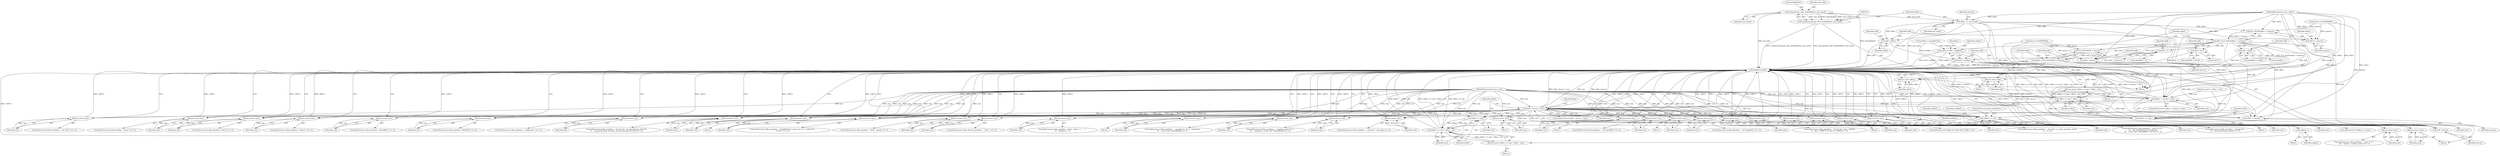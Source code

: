 digraph "0_file_ce90e05774dd77d86cfc8dfa6da57b32816841c4_2@array" {
"1000151" [label="(Call,memcpy(xnh_addr, &nbuf[offset], xnh_sizeof))"];
"1000149" [label="(Call,(void)memcpy(xnh_addr, &nbuf[offset], xnh_sizeof))"];
"1000158" [label="(Call,offset += xnh_sizeof)"];
"1000178" [label="(Call,offset >= size)"];
"1000177" [label="(Call,(offset >= size) ? offset : size)"];
"1000176" [label="(Return,return (offset >= size) ? offset : size;)"];
"1000213" [label="(Call,noff = offset)"];
"1000218" [label="(Call,ELF_ALIGN(offset + namesz))"];
"1000216" [label="(Call,doff = ELF_ALIGN(offset + namesz))"];
"1000229" [label="(Return,return doff;)"];
"1000233" [label="(Call,ELF_ALIGN(doff + descsz))"];
"1000231" [label="(Call,offset = ELF_ALIGN(doff + descsz))"];
"1000246" [label="(Call,offset >= size)"];
"1000245" [label="(Call,(offset >= size) ? offset : size)"];
"1000244" [label="(Return,return (offset >= size) ? offset : size;)"];
"1001242" [label="(Return,return offset;)"];
"1000234" [label="(Call,doff + descsz)"];
"1000238" [label="(Call,doff + descsz > size)"];
"1000340" [label="(Return,return size;)"];
"1000357" [label="(Return,return size;)"];
"1000368" [label="(Return,return size;)"];
"1000379" [label="(Return,return size;)"];
"1000390" [label="(Return,return size;)"];
"1000401" [label="(Return,return size;)"];
"1000412" [label="(Return,return size;)"];
"1000436" [label="(Return,return size;)"];
"1000442" [label="(Return,return size;)"];
"1000487" [label="(Return,return size;)"];
"1000517" [label="(Return,return size;)"];
"1000579" [label="(Return,return size;)"];
"1000616" [label="(Return,return size;)"];
"1000654" [label="(Return,return size;)"];
"1000674" [label="(Return,return size;)"];
"1000694" [label="(Return,return size;)"];
"1000706" [label="(Return,return size;)"];
"1000709" [label="(Return,return size;)"];
"1000747" [label="(Return,return size;)"];
"1000780" [label="(Return,return size;)"];
"1000786" [label="(Return,return size;)"];
"1000820" [label="(Return,return size;)"];
"1000856" [label="(Return,return size;)"];
"1000862" [label="(Return,return size;)"];
"1000946" [label="(Return,return size;)"];
"1000971" [label="(Return,return size;)"];
"1001006" [label="(Return,return size;)"];
"1001031" [label="(Return,return size;)"];
"1001037" [label="(Return,return size;)"];
"1001095" [label="(Call,noffset >= size)"];
"1001089" [label="(Call,noffset++)"];
"1001232" [label="(Return,return size;)"];
"1001238" [label="(Return,return size;)"];
"1000239" [label="(Call,doff + descsz)"];
"1000295" [label="(Call,doff + 1)"];
"1001001" [label="(Call,doff + 0x7c)"];
"1001016" [label="(Call,doff + 0x08)"];
"1001072" [label="(Call,noffset = doff + reloffset)"];
"1001074" [label="(Call,doff + reloffset)"];
"1000219" [label="(Call,offset + namesz)"];
"1000223" [label="(Call,offset + namesz > size)"];
"1000224" [label="(Call,offset + namesz)"];
"1000405" [label="(ControlStructure,if (file_printf(ms, \"<unknown>\") == -1))"];
"1000238" [label="(Call,doff + descsz > size)"];
"1000401" [label="(Return,return size;)"];
"1001003" [label="(Literal,0x7c)"];
"1000972" [label="(Identifier,size)"];
"1000694" [label="(Return,return size;)"];
"1000709" [label="(Return,return size;)"];
"1000357" [label="(Return,return size;)"];
"1000862" [label="(Return,return size;)"];
"1000678" [label="(ControlStructure,if (file_printf(ms, \", compiler model: %.*s\",\n\t\t\t    (int)descsz, (const char *)&nbuf[doff]) == -1))"];
"1000244" [label="(Return,return (offset >= size) ? offset : size;)"];
"1000139" [label="(Call,xnh_sizeof + offset > size)"];
"1000633" [label="(Block,)"];
"1000177" [label="(Call,(offset >= size) ? offset : size)"];
"1000149" [label="(Call,(void)memcpy(xnh_addr, &nbuf[offset], xnh_sizeof))"];
"1000642" [label="(Block,)"];
"1001097" [label="(Identifier,size)"];
"1000772" [label="(Block,)"];
"1000230" [label="(Identifier,doff)"];
"1001239" [label="(Identifier,size)"];
"1000580" [label="(Identifier,size)"];
"1000698" [label="(ControlStructure,if (file_printf(ms, \", note=%u\", xnh_type) == -1))"];
"1000228" [label="(Block,)"];
"1000857" [label="(Identifier,size)"];
"1000231" [label="(Call,offset = ELF_ALIGN(doff + descsz))"];
"1000235" [label="(Identifier,doff)"];
"1000947" [label="(Identifier,size)"];
"1000220" [label="(Identifier,offset)"];
"1000507" [label="(ControlStructure,if (file_printf(ms, \"%02x\", desc[i]) == -1))"];
"1001089" [label="(Call,noffset++)"];
"1000856" [label="(Return,return size;)"];
"1000616" [label="(Return,return size;)"];
"1001075" [label="(Identifier,doff)"];
"1000175" [label="(Block,)"];
"1001014" [label="(Call,nbuf[doff + 0x08])"];
"1000184" [label="(Call,namesz & 0x80000000)"];
"1000213" [label="(Call,noff = offset)"];
"1000246" [label="(Call,offset >= size)"];
"1000350" [label="(ControlStructure,if (file_printf(ms, \"Linux\") == -1))"];
"1000255" [label="(Identifier,flags)"];
"1000488" [label="(Identifier,size)"];
"1001007" [label="(Identifier,size)"];
"1001088" [label="(Block,)"];
"1000380" [label="(Identifier,size)"];
"1000946" [label="(Return,return size;)"];
"1000199" [label="(Call,descsz & 0x80000000)"];
"1000413" [label="(Identifier,size)"];
"1000239" [label="(Call,doff + descsz)"];
"1000821" [label="(Identifier,size)"];
"1000402" [label="(Identifier,size)"];
"1000159" [label="(Identifier,offset)"];
"1000820" [label="(Return,return size;)"];
"1001018" [label="(Literal,0x08)"];
"1000787" [label="(Identifier,size)"];
"1000747" [label="(Return,return size;)"];
"1000214" [label="(Identifier,noff)"];
"1001006" [label="(Return,return size;)"];
"1000340" [label="(Return,return size;)"];
"1001090" [label="(Identifier,noffset)"];
"1000218" [label="(Call,ELF_ALIGN(offset + namesz))"];
"1001001" [label="(Call,doff + 0x7c)"];
"1000151" [label="(Call,memcpy(xnh_addr, &nbuf[offset], xnh_sizeof))"];
"1000297" [label="(Literal,1)"];
"1000617" [label="(Identifier,size)"];
"1001238" [label="(Return,return size;)"];
"1000236" [label="(Identifier,descsz)"];
"1001072" [label="(Call,noffset = doff + reloffset)"];
"1000217" [label="(Identifier,doff)"];
"1001074" [label="(Call,doff + reloffset)"];
"1000813" [label="(ControlStructure,if (file_printf(ms, \", for DragonFly\") == -1))"];
"1000517" [label="(Return,return size;)"];
"1000176" [label="(Return,return (offset >= size) ? offset : size;)"];
"1001242" [label="(Return,return offset;)"];
"1000180" [label="(Identifier,size)"];
"1000158" [label="(Call,offset += xnh_sizeof)"];
"1001243" [label="(Identifier,offset)"];
"1000120" [label="(MethodParameterIn,size_t size)"];
"1000412" [label="(Return,return size;)"];
"1000250" [label="(Identifier,size)"];
"1000487" [label="(Return,return size;)"];
"1000245" [label="(Call,(offset >= size) ? offset : size)"];
"1000655" [label="(Identifier,size)"];
"1000390" [label="(Return,return size;)"];
"1000999" [label="(Call,nbuf[doff + 0x7c])"];
"1000293" [label="(Call,nbuf[doff + 1])"];
"1000987" [label="(ControlStructure,if (file_printf(ms, \", from '%.31s'\",\n \t\t\t    file_printable(sbuf, sizeof(sbuf),\n \t\t\t    (const char *)&nbuf[doff + 0x7c])) == -1))"];
"1000971" [label="(Return,return size;)"];
"1000179" [label="(Identifier,offset)"];
"1000811" [label="(Block,)"];
"1000296" [label="(Identifier,doff)"];
"1000695" [label="(Identifier,size)"];
"1001244" [label="(MethodReturn,RET)"];
"1000674" [label="(Return,return size;)"];
"1001092" [label="(Identifier,reloffset)"];
"1000707" [label="(Identifier,size)"];
"1000182" [label="(Identifier,size)"];
"1001233" [label="(Identifier,size)"];
"1000248" [label="(Identifier,size)"];
"1000773" [label="(ControlStructure,if (file_printf(ms, \", for OpenBSD\") == -1))"];
"1000436" [label="(Return,return size;)"];
"1000226" [label="(Identifier,namesz)"];
"1000710" [label="(Identifier,size)"];
"1000232" [label="(Identifier,offset)"];
"1000442" [label="(Return,return size;)"];
"1000443" [label="(Identifier,size)"];
"1000222" [label="(ControlStructure,if (offset + namesz > size))"];
"1000225" [label="(Identifier,offset)"];
"1001032" [label="(Identifier,size)"];
"1000391" [label="(Identifier,size)"];
"1001073" [label="(Identifier,noffset)"];
"1000781" [label="(Identifier,size)"];
"1001017" [label="(Identifier,doff)"];
"1000223" [label="(Call,offset + namesz > size)"];
"1000414" [label="(ControlStructure,if (file_printf(ms, \" %d.%d.%d\", elf_getu32(swap, desc[1]),\n \t\t    elf_getu32(swap, desc[2]), elf_getu32(swap, desc[3])) == -1))"];
"1000939" [label="(ControlStructure,if ((*flags & FLAGS_DID_CORE) != 0))"];
"1000160" [label="(Identifier,xnh_sizeof)"];
"1000224" [label="(Call,offset + namesz)"];
"1000247" [label="(Identifier,offset)"];
"1000358" [label="(Identifier,size)"];
"1001232" [label="(Return,return size;)"];
"1001063" [label="(Block,)"];
"1000242" [label="(Identifier,size)"];
"1001067" [label="(Call,reloffset = prpsoffsets(i))"];
"1000341" [label="(Identifier,size)"];
"1000383" [label="(ControlStructure,if (file_printf(ms, \"kFreeBSD\") == -1))"];
"1001096" [label="(Identifier,noffset)"];
"1000838" [label="(ControlStructure,if (file_printf(ms, \" %d.%d.%d\", desc / 100000,\n\t\t    desc / 10000 % 10, desc % 10000) == -1))"];
"1000961" [label="(ControlStructure,if (file_printf(ms, \", %s-style\", os_style_names[os_style])\n \t\t    == -1))"];
"1000153" [label="(Call,&nbuf[offset])"];
"1000518" [label="(Identifier,size)"];
"1000379" [label="(Return,return size;)"];
"1000240" [label="(Identifier,doff)"];
"1000125" [label="(Block,)"];
"1000579" [label="(Return,return size;)"];
"1001021" [label="(ControlStructure,if (file_printf(ms, \" (signal %u)\",\n \t\t\t    elf_getu32(swap, signo)) == -1))"];
"1000119" [label="(MethodParameterIn,size_t offset)"];
"1000233" [label="(Call,ELF_ALIGN(doff + descsz))"];
"1000321" [label="(Block,)"];
"1000152" [label="(Identifier,xnh_addr)"];
"1000985" [label="(Block,)"];
"1001016" [label="(Call,doff + 0x08)"];
"1000369" [label="(Identifier,size)"];
"1000216" [label="(Call,doff = ELF_ALIGN(offset + namesz))"];
"1000237" [label="(ControlStructure,if (doff + descsz > size))"];
"1000333" [label="(ControlStructure,if (file_printf(ms, \", for GNU/\") == -1))"];
"1000570" [label="(ControlStructure,if (desc && file_printf(ms, \", PaX: \") == -1))"];
"1001038" [label="(Identifier,size)"];
"1000372" [label="(ControlStructure,if (file_printf(ms, \"Solaris\") == -1))"];
"1000437" [label="(Identifier,size)"];
"1001094" [label="(ControlStructure,if (noffset >= size))"];
"1000215" [label="(Identifier,offset)"];
"1000234" [label="(Call,doff + descsz)"];
"1001031" [label="(Return,return size;)"];
"1000601" [label="(ControlStructure,if (file_printf(ms, \"%s%s\", did++ ? \",\" : \"\",\n \t\t\t    pax[i]) == -1))"];
"1001002" [label="(Identifier,doff)"];
"1000181" [label="(Identifier,offset)"];
"1000241" [label="(Identifier,descsz)"];
"1001037" [label="(Return,return size;)"];
"1000748" [label="(Identifier,size)"];
"1000658" [label="(ControlStructure,if (file_printf(ms, \", compiled for: %.*s\", (int)descsz,\n\t\t\t    (const char *)&nbuf[doff]) == -1))"];
"1001219" [label="(ControlStructure,if (file_printf(ms, \", from '%.*s'\",\n \t\t\t\t    (int)(cp - cname), cname) == -1))"];
"1000243" [label="(Block,)"];
"1000219" [label="(Call,offset + namesz)"];
"1000368" [label="(Return,return size;)"];
"1000394" [label="(ControlStructure,if (file_printf(ms, \"kNetBSD\") == -1))"];
"1001101" [label="(Identifier,reloffset)"];
"1000654" [label="(Return,return size;)"];
"1000221" [label="(Identifier,namesz)"];
"1000227" [label="(Identifier,size)"];
"1000162" [label="(Identifier,namesz)"];
"1000786" [label="(Return,return size;)"];
"1000295" [label="(Call,doff + 1)"];
"1000863" [label="(Identifier,size)"];
"1000361" [label="(ControlStructure,if (file_printf(ms, \"Hurd\") == -1))"];
"1001095" [label="(Call,noffset >= size)"];
"1000229" [label="(Return,return doff;)"];
"1000706" [label="(Return,return size;)"];
"1000735" [label="(Block,)"];
"1000675" [label="(Identifier,size)"];
"1000178" [label="(Call,offset >= size)"];
"1001080" [label="(Identifier,j)"];
"1001098" [label="(ControlStructure,goto tryanother;)"];
"1000157" [label="(Identifier,xnh_sizeof)"];
"1000474" [label="(ControlStructure,if (file_printf(ms, \", BuildID[%s]=\", descsz == 16 ? \"md5/uuid\" :\n\t\t\"sha1\") == -1))"];
"1000780" [label="(Return,return size;)"];
"1001076" [label="(Identifier,reloffset)"];
"1000249" [label="(Identifier,offset)"];
"1000151" -> "1000149"  [label="AST: "];
"1000151" -> "1000157"  [label="CFG: "];
"1000152" -> "1000151"  [label="AST: "];
"1000153" -> "1000151"  [label="AST: "];
"1000157" -> "1000151"  [label="AST: "];
"1000149" -> "1000151"  [label="CFG: "];
"1000151" -> "1001244"  [label="DDG: xnh_addr"];
"1000151" -> "1001244"  [label="DDG: &nbuf[offset]"];
"1000151" -> "1000149"  [label="DDG: xnh_addr"];
"1000151" -> "1000149"  [label="DDG: &nbuf[offset]"];
"1000151" -> "1000149"  [label="DDG: xnh_sizeof"];
"1000151" -> "1000158"  [label="DDG: xnh_sizeof"];
"1000149" -> "1000125"  [label="AST: "];
"1000150" -> "1000149"  [label="AST: "];
"1000159" -> "1000149"  [label="CFG: "];
"1000149" -> "1001244"  [label="DDG: memcpy(xnh_addr, &nbuf[offset], xnh_sizeof)"];
"1000149" -> "1001244"  [label="DDG: (void)memcpy(xnh_addr, &nbuf[offset], xnh_sizeof)"];
"1000158" -> "1000125"  [label="AST: "];
"1000158" -> "1000160"  [label="CFG: "];
"1000159" -> "1000158"  [label="AST: "];
"1000160" -> "1000158"  [label="AST: "];
"1000162" -> "1000158"  [label="CFG: "];
"1000158" -> "1001244"  [label="DDG: offset"];
"1000158" -> "1001244"  [label="DDG: xnh_sizeof"];
"1000119" -> "1000158"  [label="DDG: offset"];
"1000158" -> "1000178"  [label="DDG: offset"];
"1000158" -> "1000213"  [label="DDG: offset"];
"1000158" -> "1000218"  [label="DDG: offset"];
"1000158" -> "1000219"  [label="DDG: offset"];
"1000158" -> "1000223"  [label="DDG: offset"];
"1000158" -> "1000224"  [label="DDG: offset"];
"1000178" -> "1000177"  [label="AST: "];
"1000178" -> "1000180"  [label="CFG: "];
"1000179" -> "1000178"  [label="AST: "];
"1000180" -> "1000178"  [label="AST: "];
"1000181" -> "1000178"  [label="CFG: "];
"1000182" -> "1000178"  [label="CFG: "];
"1000178" -> "1000177"  [label="DDG: offset"];
"1000178" -> "1000177"  [label="DDG: size"];
"1000119" -> "1000178"  [label="DDG: offset"];
"1000139" -> "1000178"  [label="DDG: size"];
"1000120" -> "1000178"  [label="DDG: size"];
"1000177" -> "1000176"  [label="AST: "];
"1000177" -> "1000181"  [label="CFG: "];
"1000177" -> "1000182"  [label="CFG: "];
"1000181" -> "1000177"  [label="AST: "];
"1000182" -> "1000177"  [label="AST: "];
"1000176" -> "1000177"  [label="CFG: "];
"1000177" -> "1001244"  [label="DDG: size"];
"1000177" -> "1001244"  [label="DDG: offset >= size"];
"1000177" -> "1001244"  [label="DDG: offset"];
"1000177" -> "1001244"  [label="DDG: (offset >= size) ? offset : size"];
"1000177" -> "1000176"  [label="DDG: (offset >= size) ? offset : size"];
"1000119" -> "1000177"  [label="DDG: offset"];
"1000120" -> "1000177"  [label="DDG: size"];
"1000176" -> "1000175"  [label="AST: "];
"1001244" -> "1000176"  [label="CFG: "];
"1000176" -> "1001244"  [label="DDG: <RET>"];
"1000213" -> "1000125"  [label="AST: "];
"1000213" -> "1000215"  [label="CFG: "];
"1000214" -> "1000213"  [label="AST: "];
"1000215" -> "1000213"  [label="AST: "];
"1000217" -> "1000213"  [label="CFG: "];
"1000213" -> "1001244"  [label="DDG: noff"];
"1000119" -> "1000213"  [label="DDG: offset"];
"1000218" -> "1000216"  [label="AST: "];
"1000218" -> "1000219"  [label="CFG: "];
"1000219" -> "1000218"  [label="AST: "];
"1000216" -> "1000218"  [label="CFG: "];
"1000218" -> "1000216"  [label="DDG: offset + namesz"];
"1000119" -> "1000218"  [label="DDG: offset"];
"1000184" -> "1000218"  [label="DDG: namesz"];
"1000216" -> "1000125"  [label="AST: "];
"1000217" -> "1000216"  [label="AST: "];
"1000225" -> "1000216"  [label="CFG: "];
"1000216" -> "1001244"  [label="DDG: doff"];
"1000216" -> "1001244"  [label="DDG: ELF_ALIGN(offset + namesz)"];
"1000216" -> "1000229"  [label="DDG: doff"];
"1000216" -> "1000233"  [label="DDG: doff"];
"1000216" -> "1000234"  [label="DDG: doff"];
"1000216" -> "1000238"  [label="DDG: doff"];
"1000216" -> "1000239"  [label="DDG: doff"];
"1000216" -> "1000295"  [label="DDG: doff"];
"1000216" -> "1001001"  [label="DDG: doff"];
"1000216" -> "1001016"  [label="DDG: doff"];
"1000216" -> "1001072"  [label="DDG: doff"];
"1000216" -> "1001074"  [label="DDG: doff"];
"1000229" -> "1000228"  [label="AST: "];
"1000229" -> "1000230"  [label="CFG: "];
"1000230" -> "1000229"  [label="AST: "];
"1001244" -> "1000229"  [label="CFG: "];
"1000229" -> "1001244"  [label="DDG: <RET>"];
"1000230" -> "1000229"  [label="DDG: doff"];
"1000233" -> "1000231"  [label="AST: "];
"1000233" -> "1000234"  [label="CFG: "];
"1000234" -> "1000233"  [label="AST: "];
"1000231" -> "1000233"  [label="CFG: "];
"1000233" -> "1000231"  [label="DDG: doff + descsz"];
"1000199" -> "1000233"  [label="DDG: descsz"];
"1000231" -> "1000125"  [label="AST: "];
"1000232" -> "1000231"  [label="AST: "];
"1000240" -> "1000231"  [label="CFG: "];
"1000231" -> "1001244"  [label="DDG: ELF_ALIGN(doff + descsz)"];
"1000231" -> "1001244"  [label="DDG: offset"];
"1000119" -> "1000231"  [label="DDG: offset"];
"1000231" -> "1000246"  [label="DDG: offset"];
"1000231" -> "1001242"  [label="DDG: offset"];
"1000246" -> "1000245"  [label="AST: "];
"1000246" -> "1000248"  [label="CFG: "];
"1000247" -> "1000246"  [label="AST: "];
"1000248" -> "1000246"  [label="AST: "];
"1000249" -> "1000246"  [label="CFG: "];
"1000250" -> "1000246"  [label="CFG: "];
"1000246" -> "1000245"  [label="DDG: offset"];
"1000246" -> "1000245"  [label="DDG: size"];
"1000119" -> "1000246"  [label="DDG: offset"];
"1000238" -> "1000246"  [label="DDG: size"];
"1000120" -> "1000246"  [label="DDG: size"];
"1000245" -> "1000244"  [label="AST: "];
"1000245" -> "1000249"  [label="CFG: "];
"1000245" -> "1000250"  [label="CFG: "];
"1000249" -> "1000245"  [label="AST: "];
"1000250" -> "1000245"  [label="AST: "];
"1000244" -> "1000245"  [label="CFG: "];
"1000245" -> "1001244"  [label="DDG: size"];
"1000245" -> "1001244"  [label="DDG: (offset >= size) ? offset : size"];
"1000245" -> "1001244"  [label="DDG: offset >= size"];
"1000245" -> "1001244"  [label="DDG: offset"];
"1000245" -> "1000244"  [label="DDG: (offset >= size) ? offset : size"];
"1000119" -> "1000245"  [label="DDG: offset"];
"1000120" -> "1000245"  [label="DDG: size"];
"1000244" -> "1000243"  [label="AST: "];
"1001244" -> "1000244"  [label="CFG: "];
"1000244" -> "1001244"  [label="DDG: <RET>"];
"1001242" -> "1000125"  [label="AST: "];
"1001242" -> "1001243"  [label="CFG: "];
"1001243" -> "1001242"  [label="AST: "];
"1001244" -> "1001242"  [label="CFG: "];
"1001242" -> "1001244"  [label="DDG: <RET>"];
"1001243" -> "1001242"  [label="DDG: offset"];
"1000119" -> "1001242"  [label="DDG: offset"];
"1000234" -> "1000236"  [label="CFG: "];
"1000235" -> "1000234"  [label="AST: "];
"1000236" -> "1000234"  [label="AST: "];
"1000199" -> "1000234"  [label="DDG: descsz"];
"1000238" -> "1000237"  [label="AST: "];
"1000238" -> "1000242"  [label="CFG: "];
"1000239" -> "1000238"  [label="AST: "];
"1000242" -> "1000238"  [label="AST: "];
"1000247" -> "1000238"  [label="CFG: "];
"1000255" -> "1000238"  [label="CFG: "];
"1000238" -> "1001244"  [label="DDG: doff + descsz"];
"1000238" -> "1001244"  [label="DDG: doff + descsz > size"];
"1000238" -> "1001244"  [label="DDG: size"];
"1000199" -> "1000238"  [label="DDG: descsz"];
"1000223" -> "1000238"  [label="DDG: size"];
"1000120" -> "1000238"  [label="DDG: size"];
"1000238" -> "1000340"  [label="DDG: size"];
"1000238" -> "1000357"  [label="DDG: size"];
"1000238" -> "1000368"  [label="DDG: size"];
"1000238" -> "1000379"  [label="DDG: size"];
"1000238" -> "1000390"  [label="DDG: size"];
"1000238" -> "1000401"  [label="DDG: size"];
"1000238" -> "1000412"  [label="DDG: size"];
"1000238" -> "1000436"  [label="DDG: size"];
"1000238" -> "1000442"  [label="DDG: size"];
"1000238" -> "1000487"  [label="DDG: size"];
"1000238" -> "1000517"  [label="DDG: size"];
"1000238" -> "1000579"  [label="DDG: size"];
"1000238" -> "1000616"  [label="DDG: size"];
"1000238" -> "1000654"  [label="DDG: size"];
"1000238" -> "1000674"  [label="DDG: size"];
"1000238" -> "1000694"  [label="DDG: size"];
"1000238" -> "1000706"  [label="DDG: size"];
"1000238" -> "1000709"  [label="DDG: size"];
"1000238" -> "1000747"  [label="DDG: size"];
"1000238" -> "1000780"  [label="DDG: size"];
"1000238" -> "1000786"  [label="DDG: size"];
"1000238" -> "1000820"  [label="DDG: size"];
"1000238" -> "1000856"  [label="DDG: size"];
"1000238" -> "1000862"  [label="DDG: size"];
"1000238" -> "1000946"  [label="DDG: size"];
"1000238" -> "1000971"  [label="DDG: size"];
"1000238" -> "1001006"  [label="DDG: size"];
"1000238" -> "1001031"  [label="DDG: size"];
"1000238" -> "1001037"  [label="DDG: size"];
"1000238" -> "1001095"  [label="DDG: size"];
"1000238" -> "1001232"  [label="DDG: size"];
"1000238" -> "1001238"  [label="DDG: size"];
"1000340" -> "1000333"  [label="AST: "];
"1000340" -> "1000341"  [label="CFG: "];
"1000341" -> "1000340"  [label="AST: "];
"1001244" -> "1000340"  [label="CFG: "];
"1000340" -> "1001244"  [label="DDG: <RET>"];
"1000341" -> "1000340"  [label="DDG: size"];
"1000120" -> "1000340"  [label="DDG: size"];
"1000357" -> "1000350"  [label="AST: "];
"1000357" -> "1000358"  [label="CFG: "];
"1000358" -> "1000357"  [label="AST: "];
"1001244" -> "1000357"  [label="CFG: "];
"1000357" -> "1001244"  [label="DDG: <RET>"];
"1000358" -> "1000357"  [label="DDG: size"];
"1000120" -> "1000357"  [label="DDG: size"];
"1000368" -> "1000361"  [label="AST: "];
"1000368" -> "1000369"  [label="CFG: "];
"1000369" -> "1000368"  [label="AST: "];
"1001244" -> "1000368"  [label="CFG: "];
"1000368" -> "1001244"  [label="DDG: <RET>"];
"1000369" -> "1000368"  [label="DDG: size"];
"1000120" -> "1000368"  [label="DDG: size"];
"1000379" -> "1000372"  [label="AST: "];
"1000379" -> "1000380"  [label="CFG: "];
"1000380" -> "1000379"  [label="AST: "];
"1001244" -> "1000379"  [label="CFG: "];
"1000379" -> "1001244"  [label="DDG: <RET>"];
"1000380" -> "1000379"  [label="DDG: size"];
"1000120" -> "1000379"  [label="DDG: size"];
"1000390" -> "1000383"  [label="AST: "];
"1000390" -> "1000391"  [label="CFG: "];
"1000391" -> "1000390"  [label="AST: "];
"1001244" -> "1000390"  [label="CFG: "];
"1000390" -> "1001244"  [label="DDG: <RET>"];
"1000391" -> "1000390"  [label="DDG: size"];
"1000120" -> "1000390"  [label="DDG: size"];
"1000401" -> "1000394"  [label="AST: "];
"1000401" -> "1000402"  [label="CFG: "];
"1000402" -> "1000401"  [label="AST: "];
"1001244" -> "1000401"  [label="CFG: "];
"1000401" -> "1001244"  [label="DDG: <RET>"];
"1000402" -> "1000401"  [label="DDG: size"];
"1000120" -> "1000401"  [label="DDG: size"];
"1000412" -> "1000405"  [label="AST: "];
"1000412" -> "1000413"  [label="CFG: "];
"1000413" -> "1000412"  [label="AST: "];
"1001244" -> "1000412"  [label="CFG: "];
"1000412" -> "1001244"  [label="DDG: <RET>"];
"1000413" -> "1000412"  [label="DDG: size"];
"1000120" -> "1000412"  [label="DDG: size"];
"1000436" -> "1000414"  [label="AST: "];
"1000436" -> "1000437"  [label="CFG: "];
"1000437" -> "1000436"  [label="AST: "];
"1001244" -> "1000436"  [label="CFG: "];
"1000436" -> "1001244"  [label="DDG: <RET>"];
"1000437" -> "1000436"  [label="DDG: size"];
"1000120" -> "1000436"  [label="DDG: size"];
"1000442" -> "1000321"  [label="AST: "];
"1000442" -> "1000443"  [label="CFG: "];
"1000443" -> "1000442"  [label="AST: "];
"1001244" -> "1000442"  [label="CFG: "];
"1000442" -> "1001244"  [label="DDG: <RET>"];
"1000443" -> "1000442"  [label="DDG: size"];
"1000120" -> "1000442"  [label="DDG: size"];
"1000487" -> "1000474"  [label="AST: "];
"1000487" -> "1000488"  [label="CFG: "];
"1000488" -> "1000487"  [label="AST: "];
"1001244" -> "1000487"  [label="CFG: "];
"1000487" -> "1001244"  [label="DDG: <RET>"];
"1000488" -> "1000487"  [label="DDG: size"];
"1000120" -> "1000487"  [label="DDG: size"];
"1000517" -> "1000507"  [label="AST: "];
"1000517" -> "1000518"  [label="CFG: "];
"1000518" -> "1000517"  [label="AST: "];
"1001244" -> "1000517"  [label="CFG: "];
"1000517" -> "1001244"  [label="DDG: <RET>"];
"1000518" -> "1000517"  [label="DDG: size"];
"1000120" -> "1000517"  [label="DDG: size"];
"1000579" -> "1000570"  [label="AST: "];
"1000579" -> "1000580"  [label="CFG: "];
"1000580" -> "1000579"  [label="AST: "];
"1001244" -> "1000579"  [label="CFG: "];
"1000579" -> "1001244"  [label="DDG: <RET>"];
"1000580" -> "1000579"  [label="DDG: size"];
"1000120" -> "1000579"  [label="DDG: size"];
"1000616" -> "1000601"  [label="AST: "];
"1000616" -> "1000617"  [label="CFG: "];
"1000617" -> "1000616"  [label="AST: "];
"1001244" -> "1000616"  [label="CFG: "];
"1000616" -> "1001244"  [label="DDG: <RET>"];
"1000617" -> "1000616"  [label="DDG: size"];
"1000120" -> "1000616"  [label="DDG: size"];
"1000654" -> "1000642"  [label="AST: "];
"1000654" -> "1000655"  [label="CFG: "];
"1000655" -> "1000654"  [label="AST: "];
"1001244" -> "1000654"  [label="CFG: "];
"1000654" -> "1001244"  [label="DDG: <RET>"];
"1000655" -> "1000654"  [label="DDG: size"];
"1000120" -> "1000654"  [label="DDG: size"];
"1000674" -> "1000658"  [label="AST: "];
"1000674" -> "1000675"  [label="CFG: "];
"1000675" -> "1000674"  [label="AST: "];
"1001244" -> "1000674"  [label="CFG: "];
"1000674" -> "1001244"  [label="DDG: <RET>"];
"1000675" -> "1000674"  [label="DDG: size"];
"1000120" -> "1000674"  [label="DDG: size"];
"1000694" -> "1000678"  [label="AST: "];
"1000694" -> "1000695"  [label="CFG: "];
"1000695" -> "1000694"  [label="AST: "];
"1001244" -> "1000694"  [label="CFG: "];
"1000694" -> "1001244"  [label="DDG: <RET>"];
"1000695" -> "1000694"  [label="DDG: size"];
"1000120" -> "1000694"  [label="DDG: size"];
"1000706" -> "1000698"  [label="AST: "];
"1000706" -> "1000707"  [label="CFG: "];
"1000707" -> "1000706"  [label="AST: "];
"1001244" -> "1000706"  [label="CFG: "];
"1000706" -> "1001244"  [label="DDG: <RET>"];
"1000707" -> "1000706"  [label="DDG: size"];
"1000120" -> "1000706"  [label="DDG: size"];
"1000709" -> "1000633"  [label="AST: "];
"1000709" -> "1000710"  [label="CFG: "];
"1000710" -> "1000709"  [label="AST: "];
"1001244" -> "1000709"  [label="CFG: "];
"1000709" -> "1001244"  [label="DDG: <RET>"];
"1000710" -> "1000709"  [label="DDG: size"];
"1000120" -> "1000709"  [label="DDG: size"];
"1000747" -> "1000735"  [label="AST: "];
"1000747" -> "1000748"  [label="CFG: "];
"1000748" -> "1000747"  [label="AST: "];
"1001244" -> "1000747"  [label="CFG: "];
"1000747" -> "1001244"  [label="DDG: <RET>"];
"1000748" -> "1000747"  [label="DDG: size"];
"1000120" -> "1000747"  [label="DDG: size"];
"1000780" -> "1000773"  [label="AST: "];
"1000780" -> "1000781"  [label="CFG: "];
"1000781" -> "1000780"  [label="AST: "];
"1001244" -> "1000780"  [label="CFG: "];
"1000780" -> "1001244"  [label="DDG: <RET>"];
"1000781" -> "1000780"  [label="DDG: size"];
"1000120" -> "1000780"  [label="DDG: size"];
"1000786" -> "1000772"  [label="AST: "];
"1000786" -> "1000787"  [label="CFG: "];
"1000787" -> "1000786"  [label="AST: "];
"1001244" -> "1000786"  [label="CFG: "];
"1000786" -> "1001244"  [label="DDG: <RET>"];
"1000787" -> "1000786"  [label="DDG: size"];
"1000120" -> "1000786"  [label="DDG: size"];
"1000820" -> "1000813"  [label="AST: "];
"1000820" -> "1000821"  [label="CFG: "];
"1000821" -> "1000820"  [label="AST: "];
"1001244" -> "1000820"  [label="CFG: "];
"1000820" -> "1001244"  [label="DDG: <RET>"];
"1000821" -> "1000820"  [label="DDG: size"];
"1000120" -> "1000820"  [label="DDG: size"];
"1000856" -> "1000838"  [label="AST: "];
"1000856" -> "1000857"  [label="CFG: "];
"1000857" -> "1000856"  [label="AST: "];
"1001244" -> "1000856"  [label="CFG: "];
"1000856" -> "1001244"  [label="DDG: <RET>"];
"1000857" -> "1000856"  [label="DDG: size"];
"1000120" -> "1000856"  [label="DDG: size"];
"1000862" -> "1000811"  [label="AST: "];
"1000862" -> "1000863"  [label="CFG: "];
"1000863" -> "1000862"  [label="AST: "];
"1001244" -> "1000862"  [label="CFG: "];
"1000862" -> "1001244"  [label="DDG: <RET>"];
"1000863" -> "1000862"  [label="DDG: size"];
"1000120" -> "1000862"  [label="DDG: size"];
"1000946" -> "1000939"  [label="AST: "];
"1000946" -> "1000947"  [label="CFG: "];
"1000947" -> "1000946"  [label="AST: "];
"1001244" -> "1000946"  [label="CFG: "];
"1000946" -> "1001244"  [label="DDG: <RET>"];
"1000947" -> "1000946"  [label="DDG: size"];
"1000120" -> "1000946"  [label="DDG: size"];
"1000971" -> "1000961"  [label="AST: "];
"1000971" -> "1000972"  [label="CFG: "];
"1000972" -> "1000971"  [label="AST: "];
"1001244" -> "1000971"  [label="CFG: "];
"1000971" -> "1001244"  [label="DDG: <RET>"];
"1000972" -> "1000971"  [label="DDG: size"];
"1000120" -> "1000971"  [label="DDG: size"];
"1001006" -> "1000987"  [label="AST: "];
"1001006" -> "1001007"  [label="CFG: "];
"1001007" -> "1001006"  [label="AST: "];
"1001244" -> "1001006"  [label="CFG: "];
"1001006" -> "1001244"  [label="DDG: <RET>"];
"1001007" -> "1001006"  [label="DDG: size"];
"1000120" -> "1001006"  [label="DDG: size"];
"1001031" -> "1001021"  [label="AST: "];
"1001031" -> "1001032"  [label="CFG: "];
"1001032" -> "1001031"  [label="AST: "];
"1001244" -> "1001031"  [label="CFG: "];
"1001031" -> "1001244"  [label="DDG: <RET>"];
"1001032" -> "1001031"  [label="DDG: size"];
"1000120" -> "1001031"  [label="DDG: size"];
"1001037" -> "1000985"  [label="AST: "];
"1001037" -> "1001038"  [label="CFG: "];
"1001038" -> "1001037"  [label="AST: "];
"1001244" -> "1001037"  [label="CFG: "];
"1001037" -> "1001244"  [label="DDG: <RET>"];
"1001038" -> "1001037"  [label="DDG: size"];
"1000120" -> "1001037"  [label="DDG: size"];
"1001095" -> "1001094"  [label="AST: "];
"1001095" -> "1001097"  [label="CFG: "];
"1001096" -> "1001095"  [label="AST: "];
"1001097" -> "1001095"  [label="AST: "];
"1001098" -> "1001095"  [label="CFG: "];
"1001101" -> "1001095"  [label="CFG: "];
"1001095" -> "1001244"  [label="DDG: size"];
"1001095" -> "1001244"  [label="DDG: noffset"];
"1001095" -> "1001244"  [label="DDG: noffset >= size"];
"1001095" -> "1001089"  [label="DDG: noffset"];
"1001072" -> "1001095"  [label="DDG: noffset"];
"1001089" -> "1001095"  [label="DDG: noffset"];
"1000120" -> "1001095"  [label="DDG: size"];
"1001095" -> "1001232"  [label="DDG: size"];
"1001095" -> "1001238"  [label="DDG: size"];
"1001089" -> "1001088"  [label="AST: "];
"1001089" -> "1001090"  [label="CFG: "];
"1001090" -> "1001089"  [label="AST: "];
"1001092" -> "1001089"  [label="CFG: "];
"1001089" -> "1001244"  [label="DDG: noffset"];
"1001232" -> "1001219"  [label="AST: "];
"1001232" -> "1001233"  [label="CFG: "];
"1001233" -> "1001232"  [label="AST: "];
"1001244" -> "1001232"  [label="CFG: "];
"1001232" -> "1001244"  [label="DDG: <RET>"];
"1001233" -> "1001232"  [label="DDG: size"];
"1000120" -> "1001232"  [label="DDG: size"];
"1001238" -> "1001063"  [label="AST: "];
"1001238" -> "1001239"  [label="CFG: "];
"1001239" -> "1001238"  [label="AST: "];
"1001244" -> "1001238"  [label="CFG: "];
"1001238" -> "1001244"  [label="DDG: <RET>"];
"1001239" -> "1001238"  [label="DDG: size"];
"1000120" -> "1001238"  [label="DDG: size"];
"1000239" -> "1000241"  [label="CFG: "];
"1000240" -> "1000239"  [label="AST: "];
"1000241" -> "1000239"  [label="AST: "];
"1000242" -> "1000239"  [label="CFG: "];
"1000239" -> "1001244"  [label="DDG: doff"];
"1000239" -> "1001244"  [label="DDG: descsz"];
"1000199" -> "1000239"  [label="DDG: descsz"];
"1000295" -> "1000293"  [label="AST: "];
"1000295" -> "1000297"  [label="CFG: "];
"1000296" -> "1000295"  [label="AST: "];
"1000297" -> "1000295"  [label="AST: "];
"1000293" -> "1000295"  [label="CFG: "];
"1000295" -> "1001244"  [label="DDG: doff"];
"1001001" -> "1000999"  [label="AST: "];
"1001001" -> "1001003"  [label="CFG: "];
"1001002" -> "1001001"  [label="AST: "];
"1001003" -> "1001001"  [label="AST: "];
"1000999" -> "1001001"  [label="CFG: "];
"1001001" -> "1001244"  [label="DDG: doff"];
"1001016" -> "1001014"  [label="AST: "];
"1001016" -> "1001018"  [label="CFG: "];
"1001017" -> "1001016"  [label="AST: "];
"1001018" -> "1001016"  [label="AST: "];
"1001014" -> "1001016"  [label="CFG: "];
"1001016" -> "1001244"  [label="DDG: doff"];
"1001072" -> "1001063"  [label="AST: "];
"1001072" -> "1001074"  [label="CFG: "];
"1001073" -> "1001072"  [label="AST: "];
"1001074" -> "1001072"  [label="AST: "];
"1001080" -> "1001072"  [label="CFG: "];
"1001072" -> "1001244"  [label="DDG: doff + reloffset"];
"1001072" -> "1001244"  [label="DDG: noffset"];
"1001067" -> "1001072"  [label="DDG: reloffset"];
"1001074" -> "1001076"  [label="CFG: "];
"1001075" -> "1001074"  [label="AST: "];
"1001076" -> "1001074"  [label="AST: "];
"1001074" -> "1001244"  [label="DDG: doff"];
"1001074" -> "1001244"  [label="DDG: reloffset"];
"1001067" -> "1001074"  [label="DDG: reloffset"];
"1000219" -> "1000221"  [label="CFG: "];
"1000220" -> "1000219"  [label="AST: "];
"1000221" -> "1000219"  [label="AST: "];
"1000119" -> "1000219"  [label="DDG: offset"];
"1000184" -> "1000219"  [label="DDG: namesz"];
"1000223" -> "1000222"  [label="AST: "];
"1000223" -> "1000227"  [label="CFG: "];
"1000224" -> "1000223"  [label="AST: "];
"1000227" -> "1000223"  [label="AST: "];
"1000230" -> "1000223"  [label="CFG: "];
"1000232" -> "1000223"  [label="CFG: "];
"1000223" -> "1001244"  [label="DDG: size"];
"1000223" -> "1001244"  [label="DDG: offset + namesz > size"];
"1000223" -> "1001244"  [label="DDG: offset + namesz"];
"1000119" -> "1000223"  [label="DDG: offset"];
"1000184" -> "1000223"  [label="DDG: namesz"];
"1000139" -> "1000223"  [label="DDG: size"];
"1000120" -> "1000223"  [label="DDG: size"];
"1000224" -> "1000226"  [label="CFG: "];
"1000225" -> "1000224"  [label="AST: "];
"1000226" -> "1000224"  [label="AST: "];
"1000227" -> "1000224"  [label="CFG: "];
"1000224" -> "1001244"  [label="DDG: offset"];
"1000224" -> "1001244"  [label="DDG: namesz"];
"1000119" -> "1000224"  [label="DDG: offset"];
"1000184" -> "1000224"  [label="DDG: namesz"];
}
